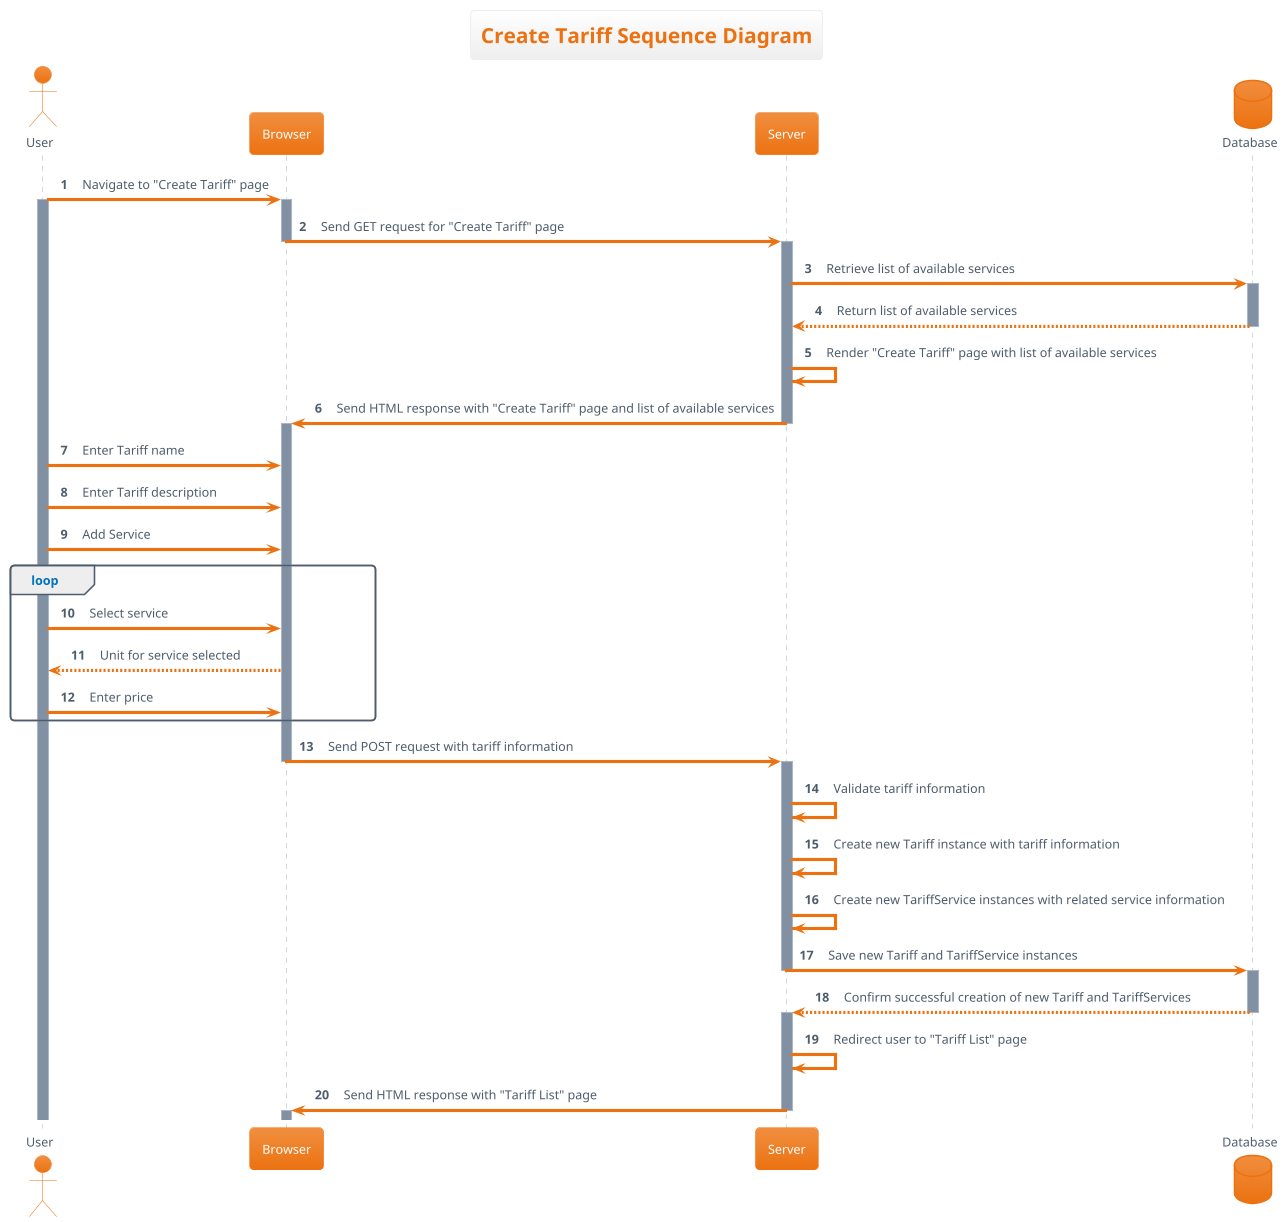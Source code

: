 @startuml
!theme aws-orange
title Create Tariff Sequence Diagram
autonumber
actor User
participant Browser
participant Server
database Database

User->Browser: Navigate to "Create Tariff" page
activate Browser
activate User

Browser->Server: Send GET request for "Create Tariff" page
deactivate Browser
activate Server
Server->Database: Retrieve list of available services
activate Database
Database-->Server: Return list of available services
deactivate Database
Server->Server: Render "Create Tariff" page with list of available services
Server->Browser: Send HTML response with "Create Tariff" page and list of available services
deactivate Server

activate Browser
User->Browser: Enter Tariff name
User->Browser: Enter Tariff description


User->Browser: Add Service
loop
    User -> Browser: Select service
    User <-- Browser: Unit for service selected
    User -> Browser: Enter price
end

Browser->Server: Send POST request with tariff information
deactivate Browser
activate Server
Server->Server: Validate tariff information

Server->Server: Create new Tariff instance with tariff information

Server->Server: Create new TariffService instances with related service information

Server->Database: Save new Tariff and TariffService instances
deactivate Server
activate Database


Database-->Server: Confirm successful creation of new Tariff and TariffServices
deactivate Database
activate Server
Server->Server: Redirect user to "Tariff List" page
Server->Browser: Send HTML response with "Tariff List" page
deactivate Server

activate Browser

@enduml
